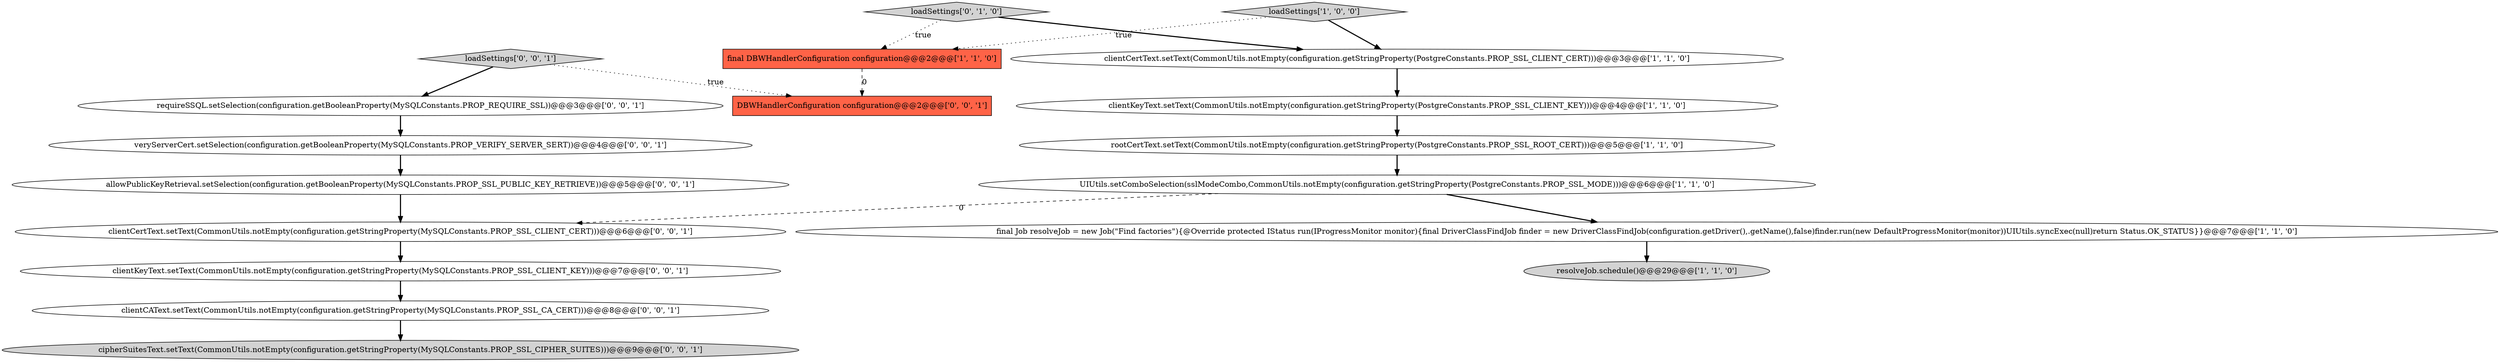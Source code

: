 digraph {
6 [style = filled, label = "clientCertText.setText(CommonUtils.notEmpty(configuration.getStringProperty(PostgreConstants.PROP_SSL_CLIENT_CERT)))@@@3@@@['1', '1', '0']", fillcolor = white, shape = ellipse image = "AAA0AAABBB1BBB"];
8 [style = filled, label = "loadSettings['0', '1', '0']", fillcolor = lightgray, shape = diamond image = "AAA0AAABBB2BBB"];
9 [style = filled, label = "clientKeyText.setText(CommonUtils.notEmpty(configuration.getStringProperty(MySQLConstants.PROP_SSL_CLIENT_KEY)))@@@7@@@['0', '0', '1']", fillcolor = white, shape = ellipse image = "AAA0AAABBB3BBB"];
11 [style = filled, label = "allowPublicKeyRetrieval.setSelection(configuration.getBooleanProperty(MySQLConstants.PROP_SSL_PUBLIC_KEY_RETRIEVE))@@@5@@@['0', '0', '1']", fillcolor = white, shape = ellipse image = "AAA0AAABBB3BBB"];
13 [style = filled, label = "clientCAText.setText(CommonUtils.notEmpty(configuration.getStringProperty(MySQLConstants.PROP_SSL_CA_CERT)))@@@8@@@['0', '0', '1']", fillcolor = white, shape = ellipse image = "AAA0AAABBB3BBB"];
14 [style = filled, label = "DBWHandlerConfiguration configuration@@@2@@@['0', '0', '1']", fillcolor = tomato, shape = box image = "AAA0AAABBB3BBB"];
12 [style = filled, label = "requireSSQL.setSelection(configuration.getBooleanProperty(MySQLConstants.PROP_REQUIRE_SSL))@@@3@@@['0', '0', '1']", fillcolor = white, shape = ellipse image = "AAA0AAABBB3BBB"];
4 [style = filled, label = "resolveJob.schedule()@@@29@@@['1', '1', '0']", fillcolor = lightgray, shape = ellipse image = "AAA0AAABBB1BBB"];
0 [style = filled, label = "clientKeyText.setText(CommonUtils.notEmpty(configuration.getStringProperty(PostgreConstants.PROP_SSL_CLIENT_KEY)))@@@4@@@['1', '1', '0']", fillcolor = white, shape = ellipse image = "AAA0AAABBB1BBB"];
3 [style = filled, label = "rootCertText.setText(CommonUtils.notEmpty(configuration.getStringProperty(PostgreConstants.PROP_SSL_ROOT_CERT)))@@@5@@@['1', '1', '0']", fillcolor = white, shape = ellipse image = "AAA0AAABBB1BBB"];
10 [style = filled, label = "clientCertText.setText(CommonUtils.notEmpty(configuration.getStringProperty(MySQLConstants.PROP_SSL_CLIENT_CERT)))@@@6@@@['0', '0', '1']", fillcolor = white, shape = ellipse image = "AAA0AAABBB3BBB"];
17 [style = filled, label = "cipherSuitesText.setText(CommonUtils.notEmpty(configuration.getStringProperty(MySQLConstants.PROP_SSL_CIPHER_SUITES)))@@@9@@@['0', '0', '1']", fillcolor = lightgray, shape = ellipse image = "AAA0AAABBB3BBB"];
1 [style = filled, label = "UIUtils.setComboSelection(sslModeCombo,CommonUtils.notEmpty(configuration.getStringProperty(PostgreConstants.PROP_SSL_MODE)))@@@6@@@['1', '1', '0']", fillcolor = white, shape = ellipse image = "AAA0AAABBB1BBB"];
2 [style = filled, label = "loadSettings['1', '0', '0']", fillcolor = lightgray, shape = diamond image = "AAA0AAABBB1BBB"];
7 [style = filled, label = "final Job resolveJob = new Job(\"Find factories\"){@Override protected IStatus run(IProgressMonitor monitor){final DriverClassFindJob finder = new DriverClassFindJob(configuration.getDriver(),.getName(),false)finder.run(new DefaultProgressMonitor(monitor))UIUtils.syncExec(null)return Status.OK_STATUS}}@@@7@@@['1', '1', '0']", fillcolor = white, shape = ellipse image = "AAA0AAABBB1BBB"];
16 [style = filled, label = "loadSettings['0', '0', '1']", fillcolor = lightgray, shape = diamond image = "AAA0AAABBB3BBB"];
5 [style = filled, label = "final DBWHandlerConfiguration configuration@@@2@@@['1', '1', '0']", fillcolor = tomato, shape = box image = "AAA0AAABBB1BBB"];
15 [style = filled, label = "veryServerCert.setSelection(configuration.getBooleanProperty(MySQLConstants.PROP_VERIFY_SERVER_SERT))@@@4@@@['0', '0', '1']", fillcolor = white, shape = ellipse image = "AAA0AAABBB3BBB"];
2->6 [style = bold, label=""];
6->0 [style = bold, label=""];
16->12 [style = bold, label=""];
9->13 [style = bold, label=""];
13->17 [style = bold, label=""];
2->5 [style = dotted, label="true"];
16->14 [style = dotted, label="true"];
11->10 [style = bold, label=""];
1->7 [style = bold, label=""];
15->11 [style = bold, label=""];
0->3 [style = bold, label=""];
7->4 [style = bold, label=""];
8->6 [style = bold, label=""];
5->14 [style = dashed, label="0"];
1->10 [style = dashed, label="0"];
8->5 [style = dotted, label="true"];
3->1 [style = bold, label=""];
10->9 [style = bold, label=""];
12->15 [style = bold, label=""];
}
